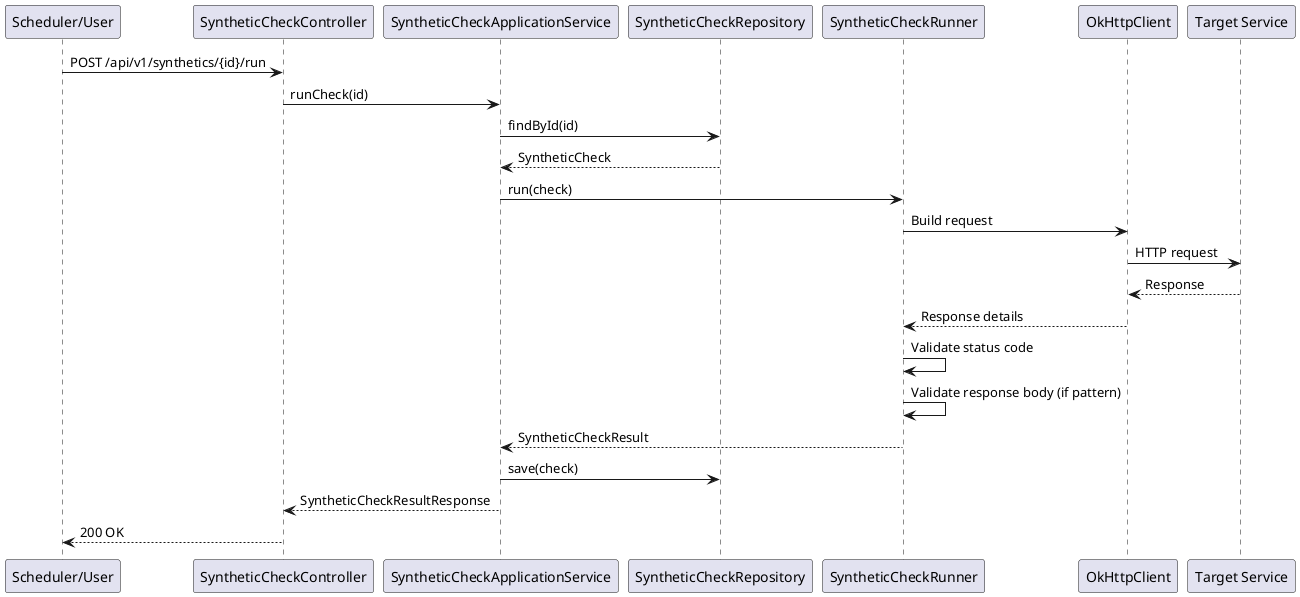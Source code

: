 @startuml Synthetic Check Execution Flow
participant "Scheduler/User" as Trigger
participant "SyntheticCheckController" as Controller
participant "SyntheticCheckApplicationService" as Service
participant "SyntheticCheckRepository" as Repo
participant "SyntheticCheckRunner" as Runner
participant "OkHttpClient" as HTTP
participant "Target Service" as Target

Trigger -> Controller: POST /api/v1/synthetics/{id}/run
Controller -> Service: runCheck(id)
Service -> Repo: findById(id)
Repo --> Service: SyntheticCheck

Service -> Runner: run(check)
Runner -> HTTP: Build request
HTTP -> Target: HTTP request
Target --> HTTP: Response
HTTP --> Runner: Response details

Runner -> Runner: Validate status code
Runner -> Runner: Validate response body (if pattern)
Runner --> Service: SyntheticCheckResult

Service -> Repo: save(check)
Service --> Controller: SyntheticCheckResultResponse
Controller --> Trigger: 200 OK
@enduml

